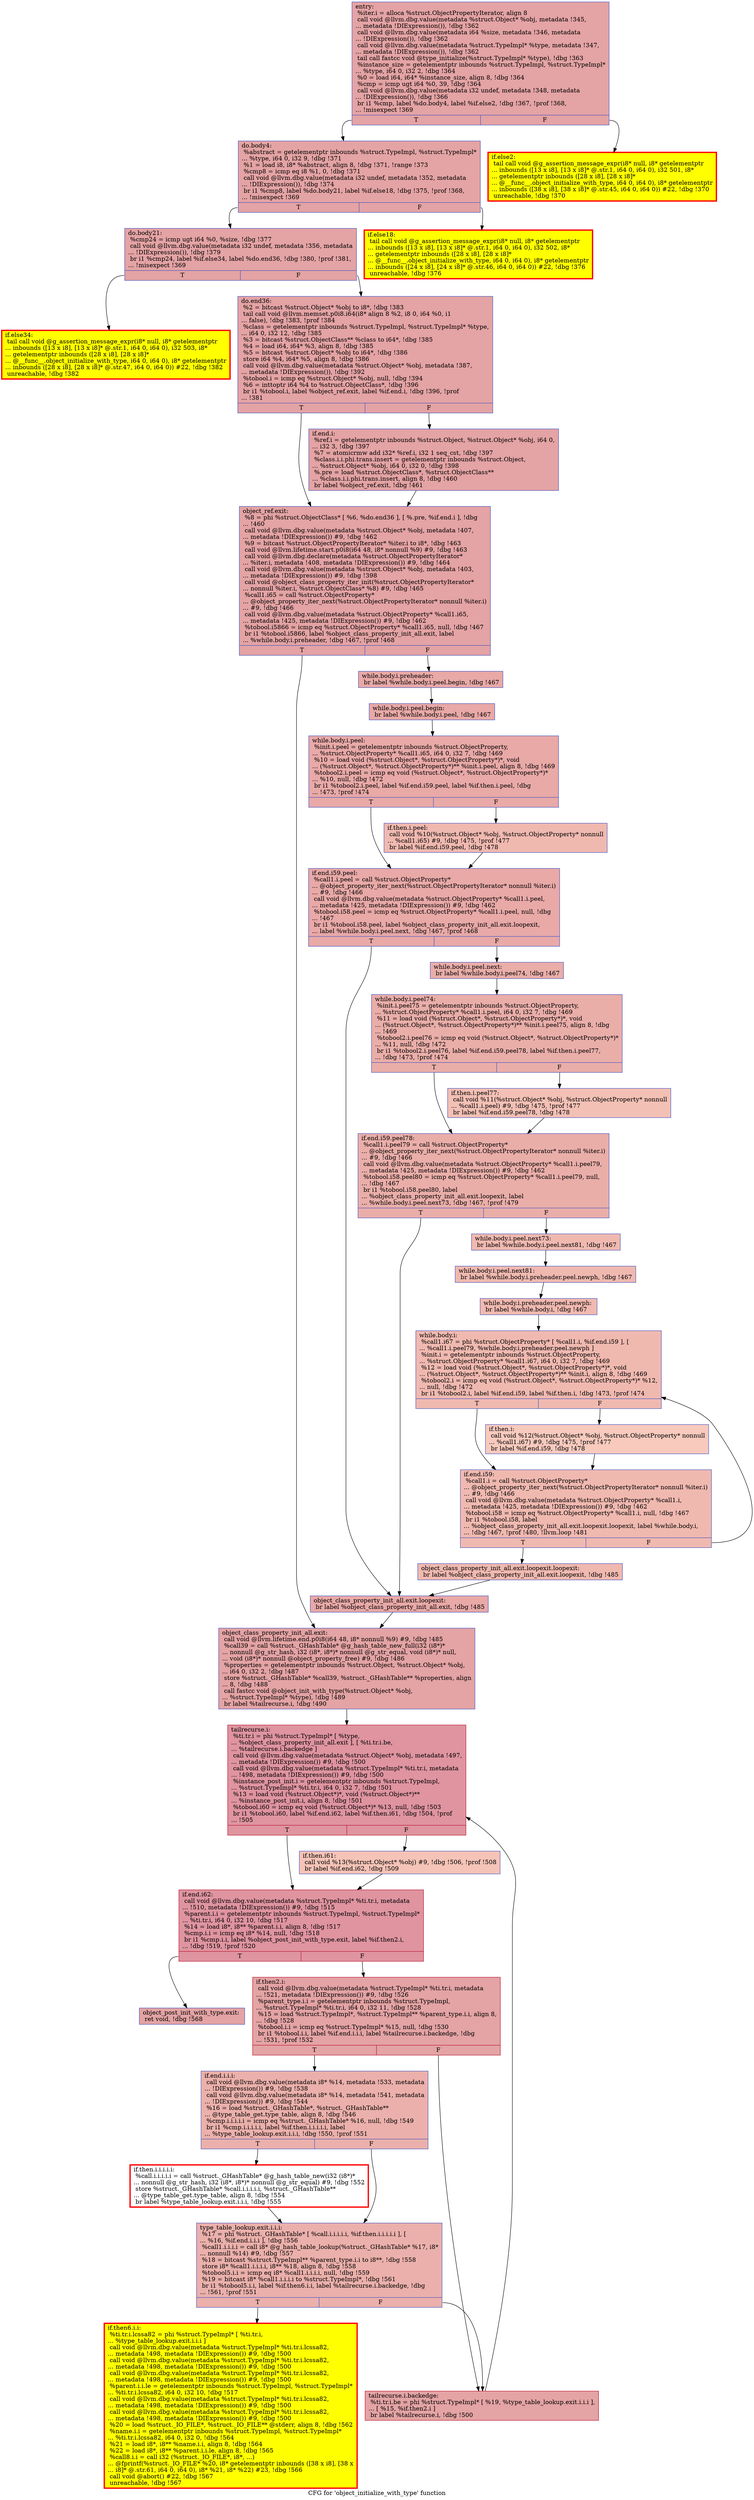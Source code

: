digraph "CFG for 'object_initialize_with_type' function" {
	label="CFG for 'object_initialize_with_type' function";

	Node0x55ee2279b400 [shape=record,color="#3d50c3ff", style=filled, fillcolor="#c32e3170",label="{entry:\l  %iter.i = alloca %struct.ObjectPropertyIterator, align 8\l  call void @llvm.dbg.value(metadata %struct.Object* %obj, metadata !345,\l... metadata !DIExpression()), !dbg !362\l  call void @llvm.dbg.value(metadata i64 %size, metadata !346, metadata\l... !DIExpression()), !dbg !362\l  call void @llvm.dbg.value(metadata %struct.TypeImpl* %type, metadata !347,\l... metadata !DIExpression()), !dbg !362\l  tail call fastcc void @type_initialize(%struct.TypeImpl* %type), !dbg !363\l  %instance_size = getelementptr inbounds %struct.TypeImpl, %struct.TypeImpl*\l... %type, i64 0, i32 2, !dbg !364\l  %0 = load i64, i64* %instance_size, align 8, !dbg !364\l  %cmp = icmp ugt i64 %0, 39, !dbg !364\l  call void @llvm.dbg.value(metadata i32 undef, metadata !348, metadata\l... !DIExpression()), !dbg !366\l  br i1 %cmp, label %do.body4, label %if.else2, !dbg !367, !prof !368,\l... !misexpect !369\l|{<s0>T|<s1>F}}"];
	Node0x55ee2279b400:s0 -> Node0x55ee227a0350;
	Node0x55ee2279b400:s1 -> Node0x55ee2279e8a0;
	Node0x55ee2279e8a0 [shape=record,penwidth=3.0, style="filled", color="red", fillcolor="yellow",label="{if.else2:                                         \l  tail call void @g_assertion_message_expr(i8* null, i8* getelementptr\l... inbounds ([13 x i8], [13 x i8]* @.str.1, i64 0, i64 0), i32 501, i8*\l... getelementptr inbounds ([28 x i8], [28 x i8]*\l... @__func__.object_initialize_with_type, i64 0, i64 0), i8* getelementptr\l... inbounds ([38 x i8], [38 x i8]* @.str.45, i64 0, i64 0)) #22, !dbg !370\l  unreachable, !dbg !370\l}"];
	Node0x55ee227a0350 [shape=record,color="#3d50c3ff", style=filled, fillcolor="#c32e3170",label="{do.body4:                                         \l  %abstract = getelementptr inbounds %struct.TypeImpl, %struct.TypeImpl*\l... %type, i64 0, i32 9, !dbg !371\l  %1 = load i8, i8* %abstract, align 8, !dbg !371, !range !373\l  %cmp8 = icmp eq i8 %1, 0, !dbg !371\l  call void @llvm.dbg.value(metadata i32 undef, metadata !352, metadata\l... !DIExpression()), !dbg !374\l  br i1 %cmp8, label %do.body21, label %if.else18, !dbg !375, !prof !368,\l... !misexpect !369\l|{<s0>T|<s1>F}}"];
	Node0x55ee227a0350:s0 -> Node0x55ee227a1fa0;
	Node0x55ee227a0350:s1 -> Node0x55ee227a05c0;
	Node0x55ee227a05c0 [shape=record,penwidth=3.0, style="filled", color="red", fillcolor="yellow",label="{if.else18:                                        \l  tail call void @g_assertion_message_expr(i8* null, i8* getelementptr\l... inbounds ([13 x i8], [13 x i8]* @.str.1, i64 0, i64 0), i32 502, i8*\l... getelementptr inbounds ([28 x i8], [28 x i8]*\l... @__func__.object_initialize_with_type, i64 0, i64 0), i8* getelementptr\l... inbounds ([24 x i8], [24 x i8]* @.str.46, i64 0, i64 0)) #22, !dbg !376\l  unreachable, !dbg !376\l}"];
	Node0x55ee227a1fa0 [shape=record,color="#3d50c3ff", style=filled, fillcolor="#c32e3170",label="{do.body21:                                        \l  %cmp24 = icmp ugt i64 %0, %size, !dbg !377\l  call void @llvm.dbg.value(metadata i32 undef, metadata !356, metadata\l... !DIExpression()), !dbg !379\l  br i1 %cmp24, label %if.else34, label %do.end36, !dbg !380, !prof !381,\l... !misexpect !369\l|{<s0>T|<s1>F}}"];
	Node0x55ee227a1fa0:s0 -> Node0x55ee227a21f0;
	Node0x55ee227a1fa0:s1 -> Node0x55ee227a0130;
	Node0x55ee227a21f0 [shape=record,penwidth=3.0, style="filled", color="red", fillcolor="yellow",label="{if.else34:                                        \l  tail call void @g_assertion_message_expr(i8* null, i8* getelementptr\l... inbounds ([13 x i8], [13 x i8]* @.str.1, i64 0, i64 0), i32 503, i8*\l... getelementptr inbounds ([28 x i8], [28 x i8]*\l... @__func__.object_initialize_with_type, i64 0, i64 0), i8* getelementptr\l... inbounds ([28 x i8], [28 x i8]* @.str.47, i64 0, i64 0)) #22, !dbg !382\l  unreachable, !dbg !382\l}"];
	Node0x55ee227a0130 [shape=record,color="#3d50c3ff", style=filled, fillcolor="#c32e3170",label="{do.end36:                                         \l  %2 = bitcast %struct.Object* %obj to i8*, !dbg !383\l  tail call void @llvm.memset.p0i8.i64(i8* align 8 %2, i8 0, i64 %0, i1\l... false), !dbg !383, !prof !384\l  %class = getelementptr inbounds %struct.TypeImpl, %struct.TypeImpl* %type,\l... i64 0, i32 12, !dbg !385\l  %3 = bitcast %struct.ObjectClass** %class to i64*, !dbg !385\l  %4 = load i64, i64* %3, align 8, !dbg !385\l  %5 = bitcast %struct.Object* %obj to i64*, !dbg !386\l  store i64 %4, i64* %5, align 8, !dbg !386\l  call void @llvm.dbg.value(metadata %struct.Object* %obj, metadata !387,\l... metadata !DIExpression()), !dbg !392\l  %tobool.i = icmp eq %struct.Object* %obj, null, !dbg !394\l  %6 = inttoptr i64 %4 to %struct.ObjectClass*, !dbg !396\l  br i1 %tobool.i, label %object_ref.exit, label %if.end.i, !dbg !396, !prof\l... !381\l|{<s0>T|<s1>F}}"];
	Node0x55ee227a0130:s0 -> Node0x55ee226142f0;
	Node0x55ee227a0130:s1 -> Node0x55ee225dfdc0;
	Node0x55ee225dfdc0 [shape=record,color="#3d50c3ff", style=filled, fillcolor="#c32e3170",label="{if.end.i:                                         \l  %ref.i = getelementptr inbounds %struct.Object, %struct.Object* %obj, i64 0,\l... i32 3, !dbg !397\l  %7 = atomicrmw add i32* %ref.i, i32 1 seq_cst, !dbg !397\l  %class.i.i.phi.trans.insert = getelementptr inbounds %struct.Object,\l... %struct.Object* %obj, i64 0, i32 0, !dbg !398\l  %.pre = load %struct.ObjectClass*, %struct.ObjectClass**\l... %class.i.i.phi.trans.insert, align 8, !dbg !460\l  br label %object_ref.exit, !dbg !461\l}"];
	Node0x55ee225dfdc0 -> Node0x55ee226142f0;
	Node0x55ee226142f0 [shape=record,color="#3d50c3ff", style=filled, fillcolor="#c32e3170",label="{object_ref.exit:                                  \l  %8 = phi %struct.ObjectClass* [ %6, %do.end36 ], [ %.pre, %if.end.i ], !dbg\l... !460\l  call void @llvm.dbg.value(metadata %struct.Object* %obj, metadata !407,\l... metadata !DIExpression()) #9, !dbg !462\l  %9 = bitcast %struct.ObjectPropertyIterator* %iter.i to i8*, !dbg !463\l  call void @llvm.lifetime.start.p0i8(i64 48, i8* nonnull %9) #9, !dbg !463\l  call void @llvm.dbg.declare(metadata %struct.ObjectPropertyIterator*\l... %iter.i, metadata !408, metadata !DIExpression()) #9, !dbg !464\l  call void @llvm.dbg.value(metadata %struct.Object* %obj, metadata !403,\l... metadata !DIExpression()) #9, !dbg !398\l  call void @object_class_property_iter_init(%struct.ObjectPropertyIterator*\l... nonnull %iter.i, %struct.ObjectClass* %8) #9, !dbg !465\l  %call1.i65 = call %struct.ObjectProperty*\l... @object_property_iter_next(%struct.ObjectPropertyIterator* nonnull %iter.i)\l... #9, !dbg !466\l  call void @llvm.dbg.value(metadata %struct.ObjectProperty* %call1.i65,\l... metadata !425, metadata !DIExpression()) #9, !dbg !462\l  %tobool.i5866 = icmp eq %struct.ObjectProperty* %call1.i65, null, !dbg !467\l  br i1 %tobool.i5866, label %object_class_property_init_all.exit, label\l... %while.body.i.preheader, !dbg !467, !prof !468\l|{<s0>T|<s1>F}}"];
	Node0x55ee226142f0:s0 -> Node0x55ee225d8440;
	Node0x55ee226142f0:s1 -> Node0x55ee22528e50;
	Node0x55ee22528e50 [shape=record,color="#3d50c3ff", style=filled, fillcolor="#ca3b3770",label="{while.body.i.preheader:                           \l  br label %while.body.i.peel.begin, !dbg !467\l}"];
	Node0x55ee22528e50 -> Node0x55ee22a1d940;
	Node0x55ee22a1d940 [shape=record,color="#3d50c3ff", style=filled, fillcolor="#ca3b3770",label="{while.body.i.peel.begin:                          \l  br label %while.body.i.peel, !dbg !467\l}"];
	Node0x55ee22a1d940 -> Node0x55ee22a1da80;
	Node0x55ee22a1da80 [shape=record,color="#3d50c3ff", style=filled, fillcolor="#ca3b3770",label="{while.body.i.peel:                                \l  %init.i.peel = getelementptr inbounds %struct.ObjectProperty,\l... %struct.ObjectProperty* %call1.i65, i64 0, i32 7, !dbg !469\l  %10 = load void (%struct.Object*, %struct.ObjectProperty*)*, void\l... (%struct.Object*, %struct.ObjectProperty*)** %init.i.peel, align 8, !dbg !469\l  %tobool2.i.peel = icmp eq void (%struct.Object*, %struct.ObjectProperty*)*\l... %10, null, !dbg !472\l  br i1 %tobool2.i.peel, label %if.end.i59.peel, label %if.then.i.peel, !dbg\l... !473, !prof !474\l|{<s0>T|<s1>F}}"];
	Node0x55ee22a1da80:s0 -> Node0x55ee2286fe20;
	Node0x55ee22a1da80:s1 -> Node0x55ee227cc8f0;
	Node0x55ee227cc8f0 [shape=record,color="#3d50c3ff", style=filled, fillcolor="#de614d70",label="{if.then.i.peel:                                   \l  call void %10(%struct.Object* %obj, %struct.ObjectProperty* nonnull\l... %call1.i65) #9, !dbg !475, !prof !477\l  br label %if.end.i59.peel, !dbg !478\l}"];
	Node0x55ee227cc8f0 -> Node0x55ee2286fe20;
	Node0x55ee2286fe20 [shape=record,color="#3d50c3ff", style=filled, fillcolor="#ca3b3770",label="{if.end.i59.peel:                                  \l  %call1.i.peel = call %struct.ObjectProperty*\l... @object_property_iter_next(%struct.ObjectPropertyIterator* nonnull %iter.i)\l... #9, !dbg !466\l  call void @llvm.dbg.value(metadata %struct.ObjectProperty* %call1.i.peel,\l... metadata !425, metadata !DIExpression()) #9, !dbg !462\l  %tobool.i58.peel = icmp eq %struct.ObjectProperty* %call1.i.peel, null, !dbg\l... !467\l  br i1 %tobool.i58.peel, label %object_class_property_init_all.exit.loopexit,\l... label %while.body.i.peel.next, !dbg !467, !prof !468\l|{<s0>T|<s1>F}}"];
	Node0x55ee2286fe20:s0 -> Node0x55ee228f9d00;
	Node0x55ee2286fe20:s1 -> Node0x55ee22a20e50;
	Node0x55ee22a20e50 [shape=record,color="#3d50c3ff", style=filled, fillcolor="#d0473d70",label="{while.body.i.peel.next:                           \l  br label %while.body.i.peel74, !dbg !467\l}"];
	Node0x55ee22a20e50 -> Node0x55ee22693920;
	Node0x55ee22693920 [shape=record,color="#3d50c3ff", style=filled, fillcolor="#d0473d70",label="{while.body.i.peel74:                              \l  %init.i.peel75 = getelementptr inbounds %struct.ObjectProperty,\l... %struct.ObjectProperty* %call1.i.peel, i64 0, i32 7, !dbg !469\l  %11 = load void (%struct.Object*, %struct.ObjectProperty*)*, void\l... (%struct.Object*, %struct.ObjectProperty*)** %init.i.peel75, align 8, !dbg\l... !469\l  %tobool2.i.peel76 = icmp eq void (%struct.Object*, %struct.ObjectProperty*)*\l... %11, null, !dbg !472\l  br i1 %tobool2.i.peel76, label %if.end.i59.peel78, label %if.then.i.peel77,\l... !dbg !473, !prof !474\l|{<s0>T|<s1>F}}"];
	Node0x55ee22693920:s0 -> Node0x55ee227d7730;
	Node0x55ee22693920:s1 -> Node0x55ee2279d970;
	Node0x55ee2279d970 [shape=record,color="#3d50c3ff", style=filled, fillcolor="#e5705870",label="{if.then.i.peel77:                                 \l  call void %11(%struct.Object* %obj, %struct.ObjectProperty* nonnull\l... %call1.i.peel) #9, !dbg !475, !prof !477\l  br label %if.end.i59.peel78, !dbg !478\l}"];
	Node0x55ee2279d970 -> Node0x55ee227d7730;
	Node0x55ee227d7730 [shape=record,color="#3d50c3ff", style=filled, fillcolor="#d0473d70",label="{if.end.i59.peel78:                                \l  %call1.i.peel79 = call %struct.ObjectProperty*\l... @object_property_iter_next(%struct.ObjectPropertyIterator* nonnull %iter.i)\l... #9, !dbg !466\l  call void @llvm.dbg.value(metadata %struct.ObjectProperty* %call1.i.peel79,\l... metadata !425, metadata !DIExpression()) #9, !dbg !462\l  %tobool.i58.peel80 = icmp eq %struct.ObjectProperty* %call1.i.peel79, null,\l... !dbg !467\l  br i1 %tobool.i58.peel80, label\l... %object_class_property_init_all.exit.loopexit, label\l... %while.body.i.peel.next73, !dbg !467, !prof !479\l|{<s0>T|<s1>F}}"];
	Node0x55ee227d7730:s0 -> Node0x55ee228f9d00;
	Node0x55ee227d7730:s1 -> Node0x55ee2285b700;
	Node0x55ee2285b700 [shape=record,color="#3d50c3ff", style=filled, fillcolor="#de614d70",label="{while.body.i.peel.next73:                         \l  br label %while.body.i.peel.next81, !dbg !467\l}"];
	Node0x55ee2285b700 -> Node0x55ee22859b40;
	Node0x55ee22859b40 [shape=record,color="#3d50c3ff", style=filled, fillcolor="#de614d70",label="{while.body.i.peel.next81:                         \l  br label %while.body.i.preheader.peel.newph, !dbg !467\l}"];
	Node0x55ee22859b40 -> Node0x55ee22a27c90;
	Node0x55ee22a27c90 [shape=record,color="#3d50c3ff", style=filled, fillcolor="#de614d70",label="{while.body.i.preheader.peel.newph:                \l  br label %while.body.i, !dbg !467\l}"];
	Node0x55ee22a27c90 -> Node0x55ee2260e700;
	Node0x55ee2260e700 [shape=record,color="#3d50c3ff", style=filled, fillcolor="#de614d70",label="{while.body.i:                                     \l  %call1.i67 = phi %struct.ObjectProperty* [ %call1.i, %if.end.i59 ], [\l... %call1.i.peel79, %while.body.i.preheader.peel.newph ]\l  %init.i = getelementptr inbounds %struct.ObjectProperty,\l... %struct.ObjectProperty* %call1.i67, i64 0, i32 7, !dbg !469\l  %12 = load void (%struct.Object*, %struct.ObjectProperty*)*, void\l... (%struct.Object*, %struct.ObjectProperty*)** %init.i, align 8, !dbg !469\l  %tobool2.i = icmp eq void (%struct.Object*, %struct.ObjectProperty*)* %12,\l... null, !dbg !472\l  br i1 %tobool2.i, label %if.end.i59, label %if.then.i, !dbg !473, !prof !474\l|{<s0>T|<s1>F}}"];
	Node0x55ee2260e700:s0 -> Node0x55ee2260aba0;
	Node0x55ee2260e700:s1 -> Node0x55ee2260ea60;
	Node0x55ee2260ea60 [shape=record,color="#3d50c3ff", style=filled, fillcolor="#ef886b70",label="{if.then.i:                                        \l  call void %12(%struct.Object* %obj, %struct.ObjectProperty* nonnull\l... %call1.i67) #9, !dbg !475, !prof !477\l  br label %if.end.i59, !dbg !478\l}"];
	Node0x55ee2260ea60 -> Node0x55ee2260aba0;
	Node0x55ee2260aba0 [shape=record,color="#3d50c3ff", style=filled, fillcolor="#de614d70",label="{if.end.i59:                                       \l  %call1.i = call %struct.ObjectProperty*\l... @object_property_iter_next(%struct.ObjectPropertyIterator* nonnull %iter.i)\l... #9, !dbg !466\l  call void @llvm.dbg.value(metadata %struct.ObjectProperty* %call1.i,\l... metadata !425, metadata !DIExpression()) #9, !dbg !462\l  %tobool.i58 = icmp eq %struct.ObjectProperty* %call1.i, null, !dbg !467\l  br i1 %tobool.i58, label\l... %object_class_property_init_all.exit.loopexit.loopexit, label %while.body.i,\l... !dbg !467, !prof !480, !llvm.loop !481\l|{<s0>T|<s1>F}}"];
	Node0x55ee2260aba0:s0 -> Node0x55ee226360d0;
	Node0x55ee2260aba0:s1 -> Node0x55ee2260e700;
	Node0x55ee226360d0 [shape=record,color="#3d50c3ff", style=filled, fillcolor="#de614d70",label="{object_class_property_init_all.exit.loopexit.loopexit: \l  br label %object_class_property_init_all.exit.loopexit, !dbg !485\l}"];
	Node0x55ee226360d0 -> Node0x55ee228f9d00;
	Node0x55ee228f9d00 [shape=record,color="#3d50c3ff", style=filled, fillcolor="#ca3b3770",label="{object_class_property_init_all.exit.loopexit:     \l  br label %object_class_property_init_all.exit, !dbg !485\l}"];
	Node0x55ee228f9d00 -> Node0x55ee225d8440;
	Node0x55ee225d8440 [shape=record,color="#3d50c3ff", style=filled, fillcolor="#c32e3170",label="{object_class_property_init_all.exit:              \l  call void @llvm.lifetime.end.p0i8(i64 48, i8* nonnull %9) #9, !dbg !485\l  %call39 = call %struct._GHashTable* @g_hash_table_new_full(i32 (i8*)*\l... nonnull @g_str_hash, i32 (i8*, i8*)* nonnull @g_str_equal, void (i8*)* null,\l... void (i8*)* nonnull @object_property_free) #9, !dbg !486\l  %properties = getelementptr inbounds %struct.Object, %struct.Object* %obj,\l... i64 0, i32 2, !dbg !487\l  store %struct._GHashTable* %call39, %struct._GHashTable** %properties, align\l... 8, !dbg !488\l  call fastcc void @object_init_with_type(%struct.Object* %obj,\l... %struct.TypeImpl* %type), !dbg !489\l  br label %tailrecurse.i, !dbg !490\l}"];
	Node0x55ee225d8440 -> Node0x55ee22a2de90;
	Node0x55ee22a2de90 [shape=record,color="#b70d28ff", style=filled, fillcolor="#b70d2870",label="{tailrecurse.i:                                    \l  %ti.tr.i = phi %struct.TypeImpl* [ %type,\l... %object_class_property_init_all.exit ], [ %ti.tr.i.be,\l... %tailrecurse.i.backedge ]\l  call void @llvm.dbg.value(metadata %struct.Object* %obj, metadata !497,\l... metadata !DIExpression()) #9, !dbg !500\l  call void @llvm.dbg.value(metadata %struct.TypeImpl* %ti.tr.i, metadata\l... !498, metadata !DIExpression()) #9, !dbg !500\l  %instance_post_init.i = getelementptr inbounds %struct.TypeImpl,\l... %struct.TypeImpl* %ti.tr.i, i64 0, i32 7, !dbg !501\l  %13 = load void (%struct.Object*)*, void (%struct.Object*)**\l... %instance_post_init.i, align 8, !dbg !501\l  %tobool.i60 = icmp eq void (%struct.Object*)* %13, null, !dbg !503\l  br i1 %tobool.i60, label %if.end.i62, label %if.then.i61, !dbg !504, !prof\l... !505\l|{<s0>T|<s1>F}}"];
	Node0x55ee22a2de90:s0 -> Node0x55ee2285c720;
	Node0x55ee22a2de90:s1 -> Node0x55ee22a3bee0;
	Node0x55ee22a3bee0 [shape=record,color="#3d50c3ff", style=filled, fillcolor="#e8765c70",label="{if.then.i61:                                      \l  call void %13(%struct.Object* %obj) #9, !dbg !506, !prof !508\l  br label %if.end.i62, !dbg !509\l}"];
	Node0x55ee22a3bee0 -> Node0x55ee2285c720;
	Node0x55ee2285c720 [shape=record,color="#b70d28ff", style=filled, fillcolor="#b70d2870",label="{if.end.i62:                                       \l  call void @llvm.dbg.value(metadata %struct.TypeImpl* %ti.tr.i, metadata\l... !510, metadata !DIExpression()) #9, !dbg !515\l  %parent.i.i = getelementptr inbounds %struct.TypeImpl, %struct.TypeImpl*\l... %ti.tr.i, i64 0, i32 10, !dbg !517\l  %14 = load i8*, i8** %parent.i.i, align 8, !dbg !517\l  %cmp.i.i = icmp eq i8* %14, null, !dbg !518\l  br i1 %cmp.i.i, label %object_post_init_with_type.exit, label %if.then2.i,\l... !dbg !519, !prof !520\l|{<s0>T|<s1>F}}"];
	Node0x55ee2285c720:s0 -> Node0x55ee22a06410;
	Node0x55ee2285c720:s1 -> Node0x55ee22a3c170;
	Node0x55ee22a3c170 [shape=record,color="#b70d28ff", style=filled, fillcolor="#c32e3170",label="{if.then2.i:                                       \l  call void @llvm.dbg.value(metadata %struct.TypeImpl* %ti.tr.i, metadata\l... !521, metadata !DIExpression()) #9, !dbg !526\l  %parent_type.i.i = getelementptr inbounds %struct.TypeImpl,\l... %struct.TypeImpl* %ti.tr.i, i64 0, i32 11, !dbg !528\l  %15 = load %struct.TypeImpl*, %struct.TypeImpl** %parent_type.i.i, align 8,\l... !dbg !528\l  %tobool.i.i = icmp eq %struct.TypeImpl* %15, null, !dbg !530\l  br i1 %tobool.i.i, label %if.end.i.i.i, label %tailrecurse.i.backedge, !dbg\l... !531, !prof !532\l|{<s0>T|<s1>F}}"];
	Node0x55ee22a3c170:s0 -> Node0x55ee22654c20;
	Node0x55ee22a3c170:s1 -> Node0x55ee22a3c260;
	Node0x55ee22654c20 [shape=record,color="#3d50c3ff", style=filled, fillcolor="#d24b4070",label="{if.end.i.i.i:                                     \l  call void @llvm.dbg.value(metadata i8* %14, metadata !533, metadata\l... !DIExpression()) #9, !dbg !538\l  call void @llvm.dbg.value(metadata i8* %14, metadata !541, metadata\l... !DIExpression()) #9, !dbg !544\l  %16 = load %struct._GHashTable*, %struct._GHashTable**\l... @type_table_get.type_table, align 8, !dbg !546\l  %cmp.i.i.i.i.i = icmp eq %struct._GHashTable* %16, null, !dbg !549\l  br i1 %cmp.i.i.i.i.i, label %if.then.i.i.i.i.i, label\l... %type_table_lookup.exit.i.i.i, !dbg !550, !prof !551\l|{<s0>T|<s1>F}}"];
	Node0x55ee22654c20:s0 -> Node0x55ee22a06ad0;
	Node0x55ee22654c20:s1 -> Node0x55ee22a20cf0;
	Node0x55ee22a06ad0 [shape=record,penwidth=3.0, color="red",label="{if.then.i.i.i.i.i:                                \l  %call.i.i.i.i.i = call %struct._GHashTable* @g_hash_table_new(i32 (i8*)*\l... nonnull @g_str_hash, i32 (i8*, i8*)* nonnull @g_str_equal) #9, !dbg !552\l  store %struct._GHashTable* %call.i.i.i.i.i, %struct._GHashTable**\l... @type_table_get.type_table, align 8, !dbg !554\l  br label %type_table_lookup.exit.i.i.i, !dbg !555\l}"];
	Node0x55ee22a06ad0 -> Node0x55ee22a20cf0;
	Node0x55ee22a20cf0 [shape=record,color="#3d50c3ff", style=filled, fillcolor="#d24b4070",label="{type_table_lookup.exit.i.i.i:                     \l  %17 = phi %struct._GHashTable* [ %call.i.i.i.i.i, %if.then.i.i.i.i.i ], [\l... %16, %if.end.i.i.i ], !dbg !556\l  %call1.i.i.i.i = call i8* @g_hash_table_lookup(%struct._GHashTable* %17, i8*\l... nonnull %14) #9, !dbg !557\l  %18 = bitcast %struct.TypeImpl** %parent_type.i.i to i8**, !dbg !558\l  store i8* %call1.i.i.i.i, i8** %18, align 8, !dbg !558\l  %tobool5.i.i = icmp eq i8* %call1.i.i.i.i, null, !dbg !559\l  %19 = bitcast i8* %call1.i.i.i.i to %struct.TypeImpl*, !dbg !561\l  br i1 %tobool5.i.i, label %if.then6.i.i, label %tailrecurse.i.backedge, !dbg\l... !561, !prof !551\l|{<s0>T|<s1>F}}"];
	Node0x55ee22a20cf0:s0 -> Node0x55ee22a20f30;
	Node0x55ee22a20cf0:s1 -> Node0x55ee22a3c260;
	Node0x55ee22a3c260 [shape=record,color="#b70d28ff", style=filled, fillcolor="#c32e3170",label="{tailrecurse.i.backedge:                           \l  %ti.tr.i.be = phi %struct.TypeImpl* [ %19, %type_table_lookup.exit.i.i.i ],\l... [ %15, %if.then2.i ]\l  br label %tailrecurse.i, !dbg !500\l}"];
	Node0x55ee22a3c260 -> Node0x55ee22a2de90;
	Node0x55ee22a20f30 [shape=record,penwidth=3.0, style="filled", color="red", fillcolor="yellow",label="{if.then6.i.i:                                     \l  %ti.tr.i.lcssa82 = phi %struct.TypeImpl* [ %ti.tr.i,\l... %type_table_lookup.exit.i.i.i ]\l  call void @llvm.dbg.value(metadata %struct.TypeImpl* %ti.tr.i.lcssa82,\l... metadata !498, metadata !DIExpression()) #9, !dbg !500\l  call void @llvm.dbg.value(metadata %struct.TypeImpl* %ti.tr.i.lcssa82,\l... metadata !498, metadata !DIExpression()) #9, !dbg !500\l  call void @llvm.dbg.value(metadata %struct.TypeImpl* %ti.tr.i.lcssa82,\l... metadata !498, metadata !DIExpression()) #9, !dbg !500\l  %parent.i.i.le = getelementptr inbounds %struct.TypeImpl, %struct.TypeImpl*\l... %ti.tr.i.lcssa82, i64 0, i32 10, !dbg !517\l  call void @llvm.dbg.value(metadata %struct.TypeImpl* %ti.tr.i.lcssa82,\l... metadata !498, metadata !DIExpression()) #9, !dbg !500\l  call void @llvm.dbg.value(metadata %struct.TypeImpl* %ti.tr.i.lcssa82,\l... metadata !498, metadata !DIExpression()) #9, !dbg !500\l  %20 = load %struct._IO_FILE*, %struct._IO_FILE** @stderr, align 8, !dbg !562\l  %name.i.i = getelementptr inbounds %struct.TypeImpl, %struct.TypeImpl*\l... %ti.tr.i.lcssa82, i64 0, i32 0, !dbg !564\l  %21 = load i8*, i8** %name.i.i, align 8, !dbg !564\l  %22 = load i8*, i8** %parent.i.i.le, align 8, !dbg !565\l  %call8.i.i = call i32 (%struct._IO_FILE*, i8*, ...)\l... @fprintf(%struct._IO_FILE* %20, i8* getelementptr inbounds ([38 x i8], [38 x\l... i8]* @.str.61, i64 0, i64 0), i8* %21, i8* %22) #23, !dbg !566\l  call void @abort() #22, !dbg !567\l  unreachable, !dbg !567\l}"];
	Node0x55ee22a06410 [shape=record,color="#3d50c3ff", style=filled, fillcolor="#c32e3170",label="{object_post_init_with_type.exit:                  \l  ret void, !dbg !568\l}"];
}
